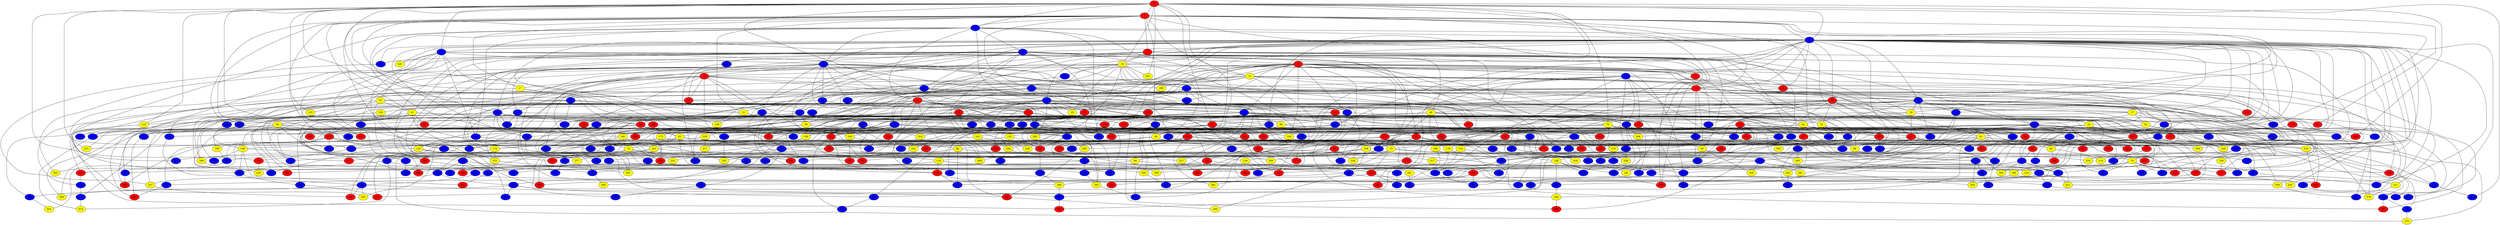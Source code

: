 graph {
0 [style = filled fillcolor = red];
1 [style = filled fillcolor = red];
2 [style = filled fillcolor = blue];
3 [style = filled fillcolor = blue];
4 [style = filled fillcolor = blue];
5 [style = filled fillcolor = red];
6 [style = filled fillcolor = blue];
7 [style = filled fillcolor = blue];
8 [style = filled fillcolor = blue];
9 [style = filled fillcolor = red];
10 [style = filled fillcolor = yellow];
11 [style = filled fillcolor = blue];
12 [style = filled fillcolor = yellow];
13 [style = filled fillcolor = red];
14 [style = filled fillcolor = blue];
15 [style = filled fillcolor = red];
16 [style = filled fillcolor = blue];
17 [style = filled fillcolor = yellow];
18 [style = filled fillcolor = blue];
19 [style = filled fillcolor = red];
20 [style = filled fillcolor = red];
21 [style = filled fillcolor = yellow];
22 [style = filled fillcolor = blue];
23 [style = filled fillcolor = yellow];
24 [style = filled fillcolor = red];
25 [style = filled fillcolor = blue];
26 [style = filled fillcolor = blue];
27 [style = filled fillcolor = yellow];
28 [style = filled fillcolor = blue];
29 [style = filled fillcolor = blue];
30 [style = filled fillcolor = yellow];
31 [style = filled fillcolor = blue];
32 [style = filled fillcolor = blue];
33 [style = filled fillcolor = red];
34 [style = filled fillcolor = blue];
35 [style = filled fillcolor = yellow];
36 [style = filled fillcolor = yellow];
37 [style = filled fillcolor = blue];
38 [style = filled fillcolor = blue];
39 [style = filled fillcolor = red];
40 [style = filled fillcolor = red];
41 [style = filled fillcolor = yellow];
42 [style = filled fillcolor = yellow];
43 [style = filled fillcolor = blue];
44 [style = filled fillcolor = red];
45 [style = filled fillcolor = red];
46 [style = filled fillcolor = blue];
47 [style = filled fillcolor = blue];
48 [style = filled fillcolor = yellow];
49 [style = filled fillcolor = red];
50 [style = filled fillcolor = red];
51 [style = filled fillcolor = yellow];
52 [style = filled fillcolor = yellow];
53 [style = filled fillcolor = red];
54 [style = filled fillcolor = yellow];
55 [style = filled fillcolor = yellow];
56 [style = filled fillcolor = red];
57 [style = filled fillcolor = red];
58 [style = filled fillcolor = blue];
59 [style = filled fillcolor = red];
60 [style = filled fillcolor = yellow];
61 [style = filled fillcolor = blue];
62 [style = filled fillcolor = yellow];
63 [style = filled fillcolor = red];
64 [style = filled fillcolor = yellow];
65 [style = filled fillcolor = red];
66 [style = filled fillcolor = red];
67 [style = filled fillcolor = red];
68 [style = filled fillcolor = red];
69 [style = filled fillcolor = red];
70 [style = filled fillcolor = yellow];
71 [style = filled fillcolor = blue];
72 [style = filled fillcolor = red];
73 [style = filled fillcolor = yellow];
74 [style = filled fillcolor = blue];
75 [style = filled fillcolor = blue];
76 [style = filled fillcolor = yellow];
77 [style = filled fillcolor = blue];
78 [style = filled fillcolor = blue];
79 [style = filled fillcolor = yellow];
80 [style = filled fillcolor = blue];
81 [style = filled fillcolor = yellow];
82 [style = filled fillcolor = blue];
83 [style = filled fillcolor = blue];
84 [style = filled fillcolor = blue];
85 [style = filled fillcolor = blue];
86 [style = filled fillcolor = yellow];
87 [style = filled fillcolor = red];
88 [style = filled fillcolor = blue];
89 [style = filled fillcolor = yellow];
90 [style = filled fillcolor = blue];
91 [style = filled fillcolor = red];
92 [style = filled fillcolor = red];
93 [style = filled fillcolor = blue];
94 [style = filled fillcolor = yellow];
95 [style = filled fillcolor = yellow];
96 [style = filled fillcolor = red];
97 [style = filled fillcolor = red];
98 [style = filled fillcolor = yellow];
99 [style = filled fillcolor = blue];
100 [style = filled fillcolor = red];
101 [style = filled fillcolor = blue];
102 [style = filled fillcolor = blue];
103 [style = filled fillcolor = blue];
104 [style = filled fillcolor = yellow];
105 [style = filled fillcolor = blue];
106 [style = filled fillcolor = red];
107 [style = filled fillcolor = blue];
108 [style = filled fillcolor = red];
109 [style = filled fillcolor = blue];
110 [style = filled fillcolor = blue];
111 [style = filled fillcolor = blue];
112 [style = filled fillcolor = blue];
113 [style = filled fillcolor = blue];
114 [style = filled fillcolor = yellow];
115 [style = filled fillcolor = red];
116 [style = filled fillcolor = yellow];
117 [style = filled fillcolor = blue];
118 [style = filled fillcolor = blue];
119 [style = filled fillcolor = blue];
120 [style = filled fillcolor = blue];
121 [style = filled fillcolor = blue];
122 [style = filled fillcolor = blue];
123 [style = filled fillcolor = yellow];
124 [style = filled fillcolor = yellow];
125 [style = filled fillcolor = blue];
126 [style = filled fillcolor = yellow];
127 [style = filled fillcolor = blue];
128 [style = filled fillcolor = red];
129 [style = filled fillcolor = blue];
130 [style = filled fillcolor = red];
131 [style = filled fillcolor = blue];
132 [style = filled fillcolor = red];
133 [style = filled fillcolor = yellow];
134 [style = filled fillcolor = blue];
135 [style = filled fillcolor = blue];
136 [style = filled fillcolor = yellow];
137 [style = filled fillcolor = red];
138 [style = filled fillcolor = yellow];
139 [style = filled fillcolor = yellow];
140 [style = filled fillcolor = blue];
141 [style = filled fillcolor = red];
142 [style = filled fillcolor = red];
143 [style = filled fillcolor = blue];
144 [style = filled fillcolor = red];
145 [style = filled fillcolor = blue];
146 [style = filled fillcolor = yellow];
147 [style = filled fillcolor = red];
148 [style = filled fillcolor = red];
149 [style = filled fillcolor = yellow];
150 [style = filled fillcolor = blue];
151 [style = filled fillcolor = blue];
152 [style = filled fillcolor = yellow];
153 [style = filled fillcolor = blue];
154 [style = filled fillcolor = red];
155 [style = filled fillcolor = red];
156 [style = filled fillcolor = yellow];
157 [style = filled fillcolor = blue];
158 [style = filled fillcolor = yellow];
159 [style = filled fillcolor = blue];
160 [style = filled fillcolor = red];
161 [style = filled fillcolor = blue];
162 [style = filled fillcolor = blue];
163 [style = filled fillcolor = yellow];
164 [style = filled fillcolor = yellow];
165 [style = filled fillcolor = yellow];
166 [style = filled fillcolor = blue];
167 [style = filled fillcolor = blue];
168 [style = filled fillcolor = red];
169 [style = filled fillcolor = blue];
170 [style = filled fillcolor = red];
171 [style = filled fillcolor = blue];
172 [style = filled fillcolor = red];
173 [style = filled fillcolor = yellow];
174 [style = filled fillcolor = yellow];
175 [style = filled fillcolor = blue];
176 [style = filled fillcolor = yellow];
177 [style = filled fillcolor = red];
178 [style = filled fillcolor = red];
179 [style = filled fillcolor = blue];
180 [style = filled fillcolor = yellow];
181 [style = filled fillcolor = blue];
182 [style = filled fillcolor = red];
183 [style = filled fillcolor = red];
184 [style = filled fillcolor = red];
185 [style = filled fillcolor = yellow];
186 [style = filled fillcolor = yellow];
187 [style = filled fillcolor = red];
188 [style = filled fillcolor = blue];
189 [style = filled fillcolor = red];
190 [style = filled fillcolor = yellow];
191 [style = filled fillcolor = yellow];
192 [style = filled fillcolor = red];
193 [style = filled fillcolor = yellow];
194 [style = filled fillcolor = red];
195 [style = filled fillcolor = red];
196 [style = filled fillcolor = blue];
197 [style = filled fillcolor = red];
198 [style = filled fillcolor = blue];
199 [style = filled fillcolor = blue];
200 [style = filled fillcolor = yellow];
201 [style = filled fillcolor = blue];
202 [style = filled fillcolor = blue];
203 [style = filled fillcolor = red];
204 [style = filled fillcolor = yellow];
205 [style = filled fillcolor = blue];
206 [style = filled fillcolor = yellow];
207 [style = filled fillcolor = blue];
208 [style = filled fillcolor = blue];
209 [style = filled fillcolor = red];
210 [style = filled fillcolor = blue];
211 [style = filled fillcolor = blue];
212 [style = filled fillcolor = blue];
213 [style = filled fillcolor = blue];
214 [style = filled fillcolor = blue];
215 [style = filled fillcolor = blue];
216 [style = filled fillcolor = blue];
217 [style = filled fillcolor = blue];
218 [style = filled fillcolor = blue];
219 [style = filled fillcolor = blue];
220 [style = filled fillcolor = red];
221 [style = filled fillcolor = red];
222 [style = filled fillcolor = blue];
223 [style = filled fillcolor = yellow];
224 [style = filled fillcolor = blue];
225 [style = filled fillcolor = red];
226 [style = filled fillcolor = yellow];
227 [style = filled fillcolor = yellow];
228 [style = filled fillcolor = red];
229 [style = filled fillcolor = blue];
230 [style = filled fillcolor = red];
231 [style = filled fillcolor = yellow];
232 [style = filled fillcolor = yellow];
233 [style = filled fillcolor = blue];
234 [style = filled fillcolor = blue];
235 [style = filled fillcolor = yellow];
236 [style = filled fillcolor = blue];
237 [style = filled fillcolor = yellow];
238 [style = filled fillcolor = blue];
239 [style = filled fillcolor = blue];
240 [style = filled fillcolor = blue];
241 [style = filled fillcolor = red];
242 [style = filled fillcolor = red];
243 [style = filled fillcolor = yellow];
244 [style = filled fillcolor = blue];
245 [style = filled fillcolor = yellow];
246 [style = filled fillcolor = red];
247 [style = filled fillcolor = red];
248 [style = filled fillcolor = red];
249 [style = filled fillcolor = yellow];
250 [style = filled fillcolor = yellow];
251 [style = filled fillcolor = blue];
252 [style = filled fillcolor = blue];
253 [style = filled fillcolor = red];
254 [style = filled fillcolor = yellow];
255 [style = filled fillcolor = blue];
256 [style = filled fillcolor = yellow];
257 [style = filled fillcolor = blue];
258 [style = filled fillcolor = blue];
259 [style = filled fillcolor = blue];
260 [style = filled fillcolor = blue];
261 [style = filled fillcolor = blue];
262 [style = filled fillcolor = blue];
263 [style = filled fillcolor = blue];
264 [style = filled fillcolor = red];
265 [style = filled fillcolor = yellow];
266 [style = filled fillcolor = yellow];
267 [style = filled fillcolor = red];
268 [style = filled fillcolor = red];
269 [style = filled fillcolor = yellow];
270 [style = filled fillcolor = blue];
271 [style = filled fillcolor = red];
272 [style = filled fillcolor = blue];
273 [style = filled fillcolor = blue];
274 [style = filled fillcolor = blue];
275 [style = filled fillcolor = red];
276 [style = filled fillcolor = blue];
277 [style = filled fillcolor = red];
278 [style = filled fillcolor = yellow];
279 [style = filled fillcolor = blue];
280 [style = filled fillcolor = red];
281 [style = filled fillcolor = blue];
282 [style = filled fillcolor = red];
283 [style = filled fillcolor = blue];
284 [style = filled fillcolor = red];
285 [style = filled fillcolor = blue];
286 [style = filled fillcolor = red];
287 [style = filled fillcolor = blue];
288 [style = filled fillcolor = yellow];
289 [style = filled fillcolor = red];
290 [style = filled fillcolor = blue];
291 [style = filled fillcolor = red];
292 [style = filled fillcolor = yellow];
293 [style = filled fillcolor = blue];
294 [style = filled fillcolor = yellow];
295 [style = filled fillcolor = blue];
296 [style = filled fillcolor = blue];
297 [style = filled fillcolor = blue];
298 [style = filled fillcolor = blue];
299 [style = filled fillcolor = yellow];
300 [style = filled fillcolor = blue];
301 [style = filled fillcolor = yellow];
302 [style = filled fillcolor = blue];
303 [style = filled fillcolor = yellow];
304 [style = filled fillcolor = blue];
305 [style = filled fillcolor = blue];
306 [style = filled fillcolor = blue];
307 [style = filled fillcolor = blue];
308 [style = filled fillcolor = blue];
309 [style = filled fillcolor = blue];
310 [style = filled fillcolor = yellow];
311 [style = filled fillcolor = yellow];
312 [style = filled fillcolor = blue];
313 [style = filled fillcolor = blue];
314 [style = filled fillcolor = yellow];
315 [style = filled fillcolor = blue];
316 [style = filled fillcolor = blue];
317 [style = filled fillcolor = yellow];
318 [style = filled fillcolor = blue];
319 [style = filled fillcolor = blue];
320 [style = filled fillcolor = blue];
321 [style = filled fillcolor = blue];
322 [style = filled fillcolor = red];
323 [style = filled fillcolor = blue];
324 [style = filled fillcolor = blue];
325 [style = filled fillcolor = yellow];
326 [style = filled fillcolor = yellow];
327 [style = filled fillcolor = red];
328 [style = filled fillcolor = blue];
329 [style = filled fillcolor = yellow];
330 [style = filled fillcolor = blue];
331 [style = filled fillcolor = blue];
332 [style = filled fillcolor = red];
333 [style = filled fillcolor = blue];
334 [style = filled fillcolor = yellow];
335 [style = filled fillcolor = blue];
336 [style = filled fillcolor = yellow];
337 [style = filled fillcolor = red];
338 [style = filled fillcolor = yellow];
339 [style = filled fillcolor = yellow];
340 [style = filled fillcolor = yellow];
341 [style = filled fillcolor = yellow];
342 [style = filled fillcolor = blue];
343 [style = filled fillcolor = blue];
344 [style = filled fillcolor = blue];
345 [style = filled fillcolor = yellow];
346 [style = filled fillcolor = yellow];
347 [style = filled fillcolor = blue];
348 [style = filled fillcolor = blue];
349 [style = filled fillcolor = yellow];
350 [style = filled fillcolor = red];
351 [style = filled fillcolor = blue];
352 [style = filled fillcolor = blue];
353 [style = filled fillcolor = blue];
354 [style = filled fillcolor = blue];
355 [style = filled fillcolor = yellow];
356 [style = filled fillcolor = yellow];
357 [style = filled fillcolor = blue];
358 [style = filled fillcolor = yellow];
359 [style = filled fillcolor = red];
360 [style = filled fillcolor = red];
361 [style = filled fillcolor = yellow];
362 [style = filled fillcolor = yellow];
363 [style = filled fillcolor = blue];
364 [style = filled fillcolor = red];
365 [style = filled fillcolor = yellow];
366 [style = filled fillcolor = blue];
367 [style = filled fillcolor = blue];
368 [style = filled fillcolor = red];
369 [style = filled fillcolor = red];
370 [style = filled fillcolor = yellow];
371 [style = filled fillcolor = yellow];
372 [style = filled fillcolor = red];
373 [style = filled fillcolor = red];
374 [style = filled fillcolor = blue];
375 [style = filled fillcolor = yellow];
376 [style = filled fillcolor = blue];
377 [style = filled fillcolor = yellow];
378 [style = filled fillcolor = yellow];
379 [style = filled fillcolor = blue];
380 [style = filled fillcolor = blue];
381 [style = filled fillcolor = blue];
382 [style = filled fillcolor = blue];
383 [style = filled fillcolor = red];
384 [style = filled fillcolor = blue];
385 [style = filled fillcolor = red];
386 [style = filled fillcolor = blue];
387 [style = filled fillcolor = blue];
388 [style = filled fillcolor = red];
389 [style = filled fillcolor = blue];
390 [style = filled fillcolor = blue];
391 [style = filled fillcolor = yellow];
392 [style = filled fillcolor = blue];
393 [style = filled fillcolor = red];
394 [style = filled fillcolor = blue];
395 [style = filled fillcolor = yellow];
396 [style = filled fillcolor = blue];
397 [style = filled fillcolor = blue];
398 [style = filled fillcolor = blue];
399 [style = filled fillcolor = yellow];
400 [style = filled fillcolor = yellow];
401 [style = filled fillcolor = blue];
402 [style = filled fillcolor = yellow];
403 [style = filled fillcolor = blue];
404 [style = filled fillcolor = blue];
405 [style = filled fillcolor = red];
406 [style = filled fillcolor = blue];
407 [style = filled fillcolor = blue];
408 [style = filled fillcolor = blue];
409 [style = filled fillcolor = blue];
410 [style = filled fillcolor = blue];
411 [style = filled fillcolor = red];
412 [style = filled fillcolor = yellow];
413 [style = filled fillcolor = blue];
414 [style = filled fillcolor = yellow];
415 [style = filled fillcolor = blue];
416 [style = filled fillcolor = red];
417 [style = filled fillcolor = red];
418 [style = filled fillcolor = blue];
419 [style = filled fillcolor = yellow];
420 [style = filled fillcolor = red];
421 [style = filled fillcolor = red];
422 [style = filled fillcolor = red];
423 [style = filled fillcolor = blue];
424 [style = filled fillcolor = blue];
425 [style = filled fillcolor = blue];
426 [style = filled fillcolor = red];
427 [style = filled fillcolor = blue];
6 -- 9;
0 -- 10;
0 -- 16;
0 -- 33;
0 -- 37;
0 -- 40;
0 -- 49;
0 -- 70;
0 -- 92;
0 -- 113;
0 -- 123;
0 -- 141;
0 -- 153;
0 -- 214;
0 -- 223;
0 -- 282;
0 -- 289;
0 -- 4;
0 -- 3;
0 -- 2;
0 -- 1;
0 -- 341;
0 -- 348;
1 -- 2;
1 -- 3;
1 -- 5;
1 -- 12;
1 -- 13;
1 -- 17;
1 -- 18;
1 -- 21;
1 -- 24;
1 -- 30;
1 -- 41;
1 -- 47;
1 -- 60;
1 -- 109;
1 -- 140;
1 -- 150;
1 -- 159;
1 -- 189;
1 -- 260;
1 -- 263;
1 -- 353;
1 -- 416;
2 -- 3;
2 -- 6;
2 -- 7;
2 -- 8;
2 -- 12;
2 -- 38;
2 -- 146;
2 -- 147;
2 -- 157;
2 -- 179;
2 -- 332;
2 -- 424;
3 -- 4;
3 -- 5;
3 -- 6;
3 -- 7;
3 -- 8;
3 -- 9;
3 -- 10;
3 -- 11;
3 -- 13;
3 -- 20;
3 -- 24;
3 -- 25;
3 -- 26;
3 -- 27;
3 -- 34;
3 -- 36;
3 -- 65;
3 -- 78;
3 -- 80;
3 -- 84;
3 -- 110;
3 -- 158;
3 -- 161;
3 -- 162;
3 -- 167;
3 -- 180;
3 -- 193;
3 -- 199;
3 -- 244;
3 -- 258;
3 -- 273;
3 -- 275;
3 -- 284;
3 -- 303;
3 -- 310;
3 -- 312;
3 -- 326;
3 -- 329;
3 -- 343;
3 -- 374;
3 -- 425;
4 -- 8;
4 -- 17;
4 -- 71;
4 -- 91;
4 -- 131;
4 -- 179;
4 -- 214;
4 -- 236;
4 -- 326;
4 -- 362;
4 -- 390;
5 -- 10;
5 -- 67;
5 -- 68;
5 -- 82;
5 -- 111;
5 -- 136;
5 -- 192;
5 -- 218;
5 -- 335;
6 -- 14;
6 -- 19;
6 -- 23;
6 -- 30;
6 -- 39;
6 -- 41;
6 -- 42;
6 -- 46;
6 -- 48;
6 -- 72;
6 -- 95;
6 -- 155;
6 -- 158;
6 -- 161;
6 -- 213;
6 -- 240;
6 -- 289;
6 -- 292;
6 -- 305;
6 -- 336;
6 -- 359;
6 -- 377;
6 -- 403;
6 -- 416;
7 -- 20;
7 -- 32;
7 -- 35;
7 -- 54;
7 -- 59;
7 -- 75;
7 -- 87;
7 -- 117;
7 -- 126;
7 -- 160;
7 -- 166;
7 -- 181;
7 -- 185;
7 -- 187;
7 -- 229;
7 -- 280;
7 -- 283;
7 -- 298;
7 -- 371;
8 -- 15;
8 -- 19;
8 -- 22;
8 -- 28;
8 -- 29;
8 -- 31;
8 -- 37;
8 -- 38;
8 -- 45;
8 -- 137;
8 -- 148;
8 -- 151;
8 -- 198;
8 -- 199;
8 -- 208;
8 -- 221;
8 -- 288;
8 -- 307;
8 -- 363;
9 -- 11;
9 -- 12;
9 -- 25;
9 -- 31;
9 -- 32;
9 -- 38;
9 -- 49;
9 -- 58;
9 -- 72;
9 -- 75;
9 -- 83;
9 -- 84;
9 -- 91;
9 -- 104;
9 -- 159;
9 -- 167;
9 -- 210;
9 -- 246;
9 -- 288;
9 -- 309;
9 -- 352;
9 -- 364;
9 -- 418;
10 -- 13;
10 -- 14;
10 -- 15;
10 -- 18;
10 -- 35;
10 -- 36;
10 -- 43;
10 -- 47;
10 -- 63;
10 -- 114;
10 -- 116;
10 -- 123;
10 -- 170;
10 -- 231;
10 -- 319;
10 -- 341;
10 -- 382;
10 -- 384;
10 -- 401;
11 -- 14;
11 -- 48;
11 -- 52;
11 -- 57;
11 -- 83;
11 -- 132;
11 -- 178;
11 -- 212;
11 -- 355;
11 -- 376;
11 -- 415;
12 -- 18;
12 -- 55;
12 -- 65;
12 -- 66;
12 -- 67;
12 -- 108;
12 -- 122;
12 -- 174;
12 -- 247;
12 -- 288;
12 -- 313;
12 -- 372;
12 -- 409;
13 -- 26;
13 -- 42;
13 -- 50;
13 -- 56;
13 -- 79;
13 -- 81;
13 -- 101;
13 -- 105;
13 -- 107;
13 -- 115;
13 -- 126;
13 -- 134;
13 -- 220;
13 -- 260;
13 -- 281;
13 -- 320;
14 -- 19;
14 -- 20;
14 -- 24;
14 -- 63;
14 -- 159;
14 -- 248;
14 -- 269;
14 -- 305;
14 -- 394;
15 -- 17;
15 -- 22;
15 -- 25;
15 -- 33;
15 -- 39;
15 -- 76;
15 -- 87;
15 -- 97;
15 -- 124;
15 -- 145;
15 -- 172;
15 -- 241;
15 -- 354;
16 -- 21;
16 -- 27;
16 -- 75;
16 -- 113;
16 -- 134;
16 -- 255;
17 -- 90;
17 -- 193;
17 -- 345;
18 -- 21;
18 -- 23;
18 -- 26;
18 -- 39;
18 -- 89;
18 -- 163;
18 -- 210;
18 -- 219;
18 -- 276;
18 -- 307;
18 -- 426;
19 -- 40;
19 -- 44;
19 -- 45;
19 -- 50;
19 -- 54;
19 -- 103;
19 -- 111;
19 -- 115;
19 -- 201;
19 -- 211;
19 -- 222;
19 -- 223;
19 -- 257;
19 -- 367;
19 -- 388;
19 -- 400;
20 -- 31;
20 -- 37;
20 -- 177;
20 -- 204;
20 -- 211;
20 -- 331;
20 -- 345;
20 -- 349;
21 -- 60;
21 -- 93;
21 -- 102;
21 -- 158;
22 -- 34;
22 -- 134;
22 -- 140;
22 -- 144;
22 -- 182;
22 -- 274;
23 -- 41;
23 -- 98;
23 -- 106;
23 -- 127;
23 -- 129;
23 -- 154;
23 -- 420;
24 -- 27;
24 -- 44;
24 -- 51;
24 -- 52;
24 -- 101;
24 -- 117;
24 -- 137;
24 -- 156;
24 -- 166;
24 -- 272;
24 -- 279;
24 -- 295;
24 -- 352;
24 -- 356;
24 -- 385;
24 -- 409;
25 -- 28;
25 -- 29;
25 -- 43;
25 -- 68;
25 -- 172;
25 -- 212;
26 -- 30;
26 -- 34;
26 -- 42;
26 -- 46;
26 -- 62;
26 -- 74;
26 -- 78;
26 -- 122;
26 -- 143;
26 -- 157;
26 -- 207;
26 -- 219;
26 -- 228;
26 -- 275;
26 -- 311;
27 -- 33;
27 -- 46;
27 -- 54;
27 -- 258;
27 -- 381;
28 -- 32;
28 -- 47;
28 -- 51;
28 -- 109;
29 -- 83;
29 -- 234;
29 -- 296;
29 -- 370;
30 -- 53;
30 -- 64;
30 -- 116;
30 -- 247;
31 -- 73;
31 -- 87;
31 -- 99;
31 -- 117;
31 -- 152;
31 -- 255;
31 -- 264;
32 -- 52;
32 -- 55;
32 -- 57;
32 -- 61;
32 -- 63;
32 -- 66;
32 -- 71;
32 -- 84;
32 -- 92;
32 -- 103;
32 -- 111;
32 -- 112;
32 -- 130;
32 -- 139;
32 -- 164;
32 -- 172;
32 -- 227;
32 -- 229;
32 -- 304;
32 -- 314;
32 -- 329;
32 -- 334;
33 -- 36;
33 -- 81;
33 -- 196;
33 -- 198;
33 -- 250;
33 -- 263;
33 -- 332;
34 -- 81;
34 -- 271;
36 -- 73;
36 -- 204;
36 -- 377;
36 -- 412;
37 -- 142;
37 -- 163;
38 -- 49;
38 -- 62;
38 -- 74;
38 -- 125;
38 -- 129;
38 -- 135;
38 -- 231;
38 -- 232;
38 -- 234;
38 -- 246;
38 -- 327;
38 -- 417;
39 -- 269;
39 -- 418;
40 -- 43;
40 -- 80;
40 -- 109;
40 -- 153;
40 -- 157;
40 -- 201;
40 -- 260;
41 -- 60;
41 -- 97;
41 -- 106;
41 -- 120;
41 -- 170;
41 -- 229;
41 -- 257;
41 -- 352;
41 -- 357;
42 -- 58;
42 -- 69;
42 -- 100;
42 -- 104;
42 -- 143;
42 -- 153;
42 -- 239;
42 -- 291;
43 -- 45;
43 -- 56;
43 -- 125;
43 -- 131;
43 -- 168;
43 -- 173;
43 -- 174;
43 -- 203;
43 -- 314;
43 -- 316;
43 -- 386;
44 -- 103;
44 -- 118;
44 -- 184;
44 -- 188;
44 -- 405;
45 -- 68;
45 -- 76;
45 -- 89;
45 -- 94;
45 -- 120;
45 -- 195;
45 -- 264;
45 -- 351;
46 -- 50;
46 -- 67;
46 -- 79;
46 -- 89;
46 -- 138;
46 -- 162;
46 -- 186;
46 -- 209;
46 -- 238;
46 -- 244;
46 -- 277;
46 -- 278;
46 -- 304;
46 -- 328;
46 -- 333;
46 -- 356;
46 -- 378;
46 -- 410;
47 -- 55;
47 -- 98;
47 -- 123;
47 -- 209;
47 -- 364;
48 -- 51;
48 -- 57;
48 -- 70;
48 -- 80;
48 -- 90;
48 -- 93;
48 -- 142;
48 -- 144;
48 -- 308;
48 -- 344;
48 -- 372;
49 -- 62;
49 -- 66;
49 -- 102;
49 -- 107;
49 -- 119;
49 -- 125;
49 -- 226;
49 -- 236;
49 -- 252;
49 -- 268;
49 -- 270;
49 -- 286;
49 -- 296;
49 -- 299;
50 -- 71;
50 -- 77;
50 -- 412;
51 -- 58;
51 -- 108;
51 -- 140;
51 -- 253;
52 -- 74;
52 -- 254;
52 -- 264;
52 -- 281;
52 -- 322;
53 -- 69;
53 -- 112;
53 -- 130;
53 -- 132;
53 -- 152;
53 -- 171;
53 -- 199;
53 -- 225;
53 -- 261;
53 -- 270;
53 -- 295;
53 -- 378;
53 -- 388;
53 -- 403;
54 -- 190;
54 -- 198;
54 -- 292;
54 -- 323;
54 -- 381;
54 -- 422;
55 -- 173;
55 -- 331;
55 -- 342;
55 -- 400;
56 -- 64;
56 -- 135;
56 -- 176;
57 -- 95;
57 -- 233;
58 -- 273;
58 -- 300;
59 -- 151;
59 -- 184;
59 -- 187;
59 -- 387;
60 -- 85;
60 -- 106;
60 -- 149;
60 -- 266;
60 -- 293;
60 -- 299;
60 -- 308;
60 -- 383;
61 -- 188;
61 -- 259;
61 -- 419;
62 -- 86;
62 -- 119;
62 -- 122;
62 -- 164;
62 -- 310;
62 -- 325;
62 -- 328;
62 -- 427;
64 -- 114;
64 -- 248;
65 -- 195;
65 -- 404;
66 -- 171;
67 -- 73;
67 -- 96;
67 -- 110;
67 -- 113;
67 -- 191;
67 -- 242;
67 -- 243;
68 -- 77;
68 -- 93;
69 -- 225;
70 -- 107;
70 -- 108;
70 -- 142;
70 -- 145;
70 -- 196;
70 -- 257;
70 -- 281;
70 -- 333;
71 -- 127;
72 -- 133;
72 -- 218;
73 -- 79;
73 -- 99;
73 -- 182;
73 -- 254;
73 -- 284;
73 -- 293;
73 -- 399;
73 -- 419;
74 -- 214;
74 -- 313;
74 -- 353;
74 -- 358;
75 -- 96;
75 -- 98;
75 -- 100;
75 -- 346;
76 -- 82;
76 -- 94;
76 -- 202;
76 -- 267;
76 -- 320;
76 -- 327;
76 -- 342;
76 -- 411;
78 -- 317;
78 -- 401;
79 -- 85;
79 -- 100;
79 -- 118;
79 -- 124;
79 -- 128;
79 -- 180;
79 -- 271;
79 -- 279;
79 -- 285;
79 -- 287;
79 -- 313;
79 -- 426;
80 -- 292;
80 -- 355;
80 -- 404;
81 -- 95;
81 -- 177;
81 -- 205;
81 -- 346;
81 -- 369;
81 -- 374;
81 -- 379;
81 -- 391;
82 -- 166;
82 -- 315;
83 -- 131;
83 -- 150;
83 -- 191;
83 -- 218;
83 -- 246;
83 -- 266;
84 -- 86;
84 -- 91;
84 -- 139;
84 -- 154;
84 -- 168;
84 -- 202;
84 -- 303;
84 -- 312;
84 -- 324;
85 -- 183;
86 -- 256;
86 -- 274;
86 -- 317;
86 -- 347;
86 -- 417;
87 -- 144;
87 -- 192;
87 -- 350;
87 -- 423;
88 -- 90;
88 -- 314;
89 -- 110;
90 -- 128;
90 -- 283;
91 -- 105;
91 -- 121;
91 -- 133;
91 -- 147;
91 -- 156;
91 -- 278;
93 -- 119;
93 -- 128;
93 -- 195;
93 -- 230;
93 -- 303;
94 -- 180;
94 -- 354;
95 -- 101;
95 -- 116;
95 -- 200;
95 -- 337;
95 -- 363;
96 -- 136;
96 -- 336;
96 -- 415;
96 -- 424;
97 -- 183;
97 -- 210;
98 -- 105;
98 -- 278;
98 -- 282;
98 -- 407;
99 -- 208;
99 -- 302;
99 -- 414;
100 -- 334;
100 -- 422;
101 -- 233;
102 -- 187;
102 -- 206;
102 -- 285;
103 -- 104;
103 -- 146;
104 -- 171;
104 -- 273;
105 -- 400;
106 -- 126;
106 -- 183;
106 -- 185;
106 -- 296;
106 -- 322;
106 -- 396;
107 -- 310;
108 -- 205;
108 -- 298;
108 -- 353;
108 -- 395;
109 -- 149;
109 -- 197;
109 -- 421;
110 -- 169;
110 -- 334;
111 -- 115;
111 -- 139;
111 -- 146;
111 -- 193;
111 -- 258;
111 -- 265;
111 -- 328;
111 -- 339;
111 -- 343;
112 -- 242;
113 -- 141;
116 -- 192;
116 -- 216;
116 -- 222;
116 -- 238;
116 -- 399;
117 -- 121;
117 -- 225;
119 -- 251;
119 -- 306;
119 -- 412;
121 -- 197;
121 -- 233;
121 -- 336;
123 -- 302;
125 -- 235;
126 -- 217;
126 -- 224;
126 -- 318;
126 -- 377;
127 -- 194;
127 -- 215;
127 -- 216;
127 -- 243;
127 -- 368;
128 -- 291;
128 -- 390;
128 -- 394;
129 -- 175;
130 -- 137;
130 -- 149;
130 -- 164;
130 -- 206;
130 -- 249;
130 -- 263;
130 -- 361;
130 -- 403;
130 -- 408;
131 -- 196;
131 -- 253;
131 -- 327;
131 -- 338;
132 -- 156;
132 -- 356;
133 -- 232;
133 -- 238;
133 -- 337;
133 -- 413;
134 -- 262;
135 -- 138;
136 -- 155;
136 -- 427;
137 -- 155;
137 -- 167;
138 -- 150;
138 -- 191;
138 -- 252;
138 -- 368;
138 -- 389;
139 -- 182;
139 -- 194;
140 -- 300;
141 -- 226;
141 -- 386;
143 -- 148;
143 -- 243;
143 -- 335;
144 -- 170;
144 -- 201;
145 -- 224;
146 -- 235;
146 -- 359;
147 -- 287;
148 -- 251;
148 -- 335;
149 -- 160;
149 -- 175;
149 -- 302;
149 -- 393;
150 -- 289;
151 -- 360;
151 -- 416;
152 -- 174;
152 -- 176;
153 -- 176;
153 -- 250;
154 -- 208;
154 -- 392;
155 -- 361;
156 -- 160;
156 -- 256;
156 -- 272;
156 -- 285;
156 -- 316;
157 -- 237;
157 -- 247;
159 -- 165;
159 -- 280;
159 -- 415;
160 -- 318;
160 -- 321;
161 -- 237;
162 -- 169;
162 -- 212;
162 -- 254;
163 -- 203;
163 -- 249;
163 -- 315;
164 -- 181;
164 -- 262;
164 -- 269;
164 -- 342;
165 -- 290;
166 -- 230;
167 -- 169;
167 -- 200;
167 -- 217;
167 -- 340;
167 -- 351;
169 -- 397;
170 -- 306;
170 -- 427;
171 -- 220;
171 -- 235;
171 -- 301;
171 -- 382;
172 -- 179;
172 -- 220;
172 -- 398;
173 -- 204;
173 -- 375;
174 -- 215;
174 -- 370;
176 -- 259;
176 -- 366;
177 -- 312;
178 -- 228;
178 -- 245;
178 -- 266;
178 -- 425;
179 -- 188;
179 -- 231;
180 -- 245;
180 -- 392;
181 -- 202;
181 -- 221;
181 -- 284;
185 -- 316;
186 -- 411;
186 -- 419;
187 -- 227;
187 -- 297;
188 -- 304;
189 -- 209;
189 -- 324;
189 -- 406;
190 -- 271;
192 -- 340;
192 -- 347;
193 -- 197;
193 -- 250;
195 -- 324;
196 -- 219;
198 -- 291;
199 -- 262;
202 -- 265;
204 -- 213;
204 -- 265;
206 -- 241;
207 -- 217;
207 -- 365;
208 -- 349;
211 -- 293;
211 -- 321;
212 -- 338;
212 -- 344;
214 -- 370;
215 -- 237;
215 -- 261;
216 -- 393;
217 -- 252;
217 -- 306;
217 -- 311;
217 -- 359;
218 -- 365;
219 -- 239;
220 -- 355;
220 -- 360;
221 -- 276;
222 -- 224;
222 -- 251;
224 -- 241;
224 -- 267;
224 -- 290;
224 -- 345;
227 -- 405;
228 -- 331;
228 -- 387;
229 -- 379;
237 -- 267;
239 -- 347;
239 -- 358;
240 -- 380;
241 -- 294;
242 -- 259;
243 -- 410;
247 -- 279;
247 -- 333;
247 -- 344;
247 -- 420;
250 -- 305;
252 -- 346;
255 -- 421;
257 -- 414;
259 -- 401;
260 -- 270;
261 -- 298;
261 -- 299;
261 -- 357;
261 -- 379;
263 -- 402;
264 -- 268;
264 -- 372;
264 -- 385;
265 -- 404;
269 -- 283;
270 -- 358;
270 -- 375;
272 -- 408;
274 -- 321;
276 -- 407;
277 -- 329;
277 -- 330;
277 -- 396;
281 -- 350;
281 -- 426;
284 -- 309;
284 -- 382;
284 -- 413;
285 -- 294;
285 -- 323;
285 -- 343;
290 -- 325;
293 -- 366;
293 -- 383;
295 -- 322;
297 -- 340;
298 -- 330;
298 -- 385;
300 -- 318;
300 -- 365;
300 -- 410;
301 -- 309;
302 -- 398;
304 -- 389;
304 -- 391;
306 -- 374;
310 -- 422;
311 -- 378;
314 -- 396;
316 -- 362;
319 -- 380;
323 -- 421;
324 -- 348;
330 -- 375;
331 -- 376;
332 -- 373;
335 -- 397;
337 -- 408;
339 -- 371;
339 -- 402;
340 -- 387;
343 -- 384;
344 -- 376;
346 -- 388;
350 -- 367;
355 -- 390;
358 -- 381;
364 -- 386;
366 -- 413;
370 -- 402;
371 -- 380;
376 -- 394;
379 -- 423;
382 -- 406;
387 -- 420;
398 -- 411;
401 -- 409;
407 -- 414;
408 -- 425;
}
